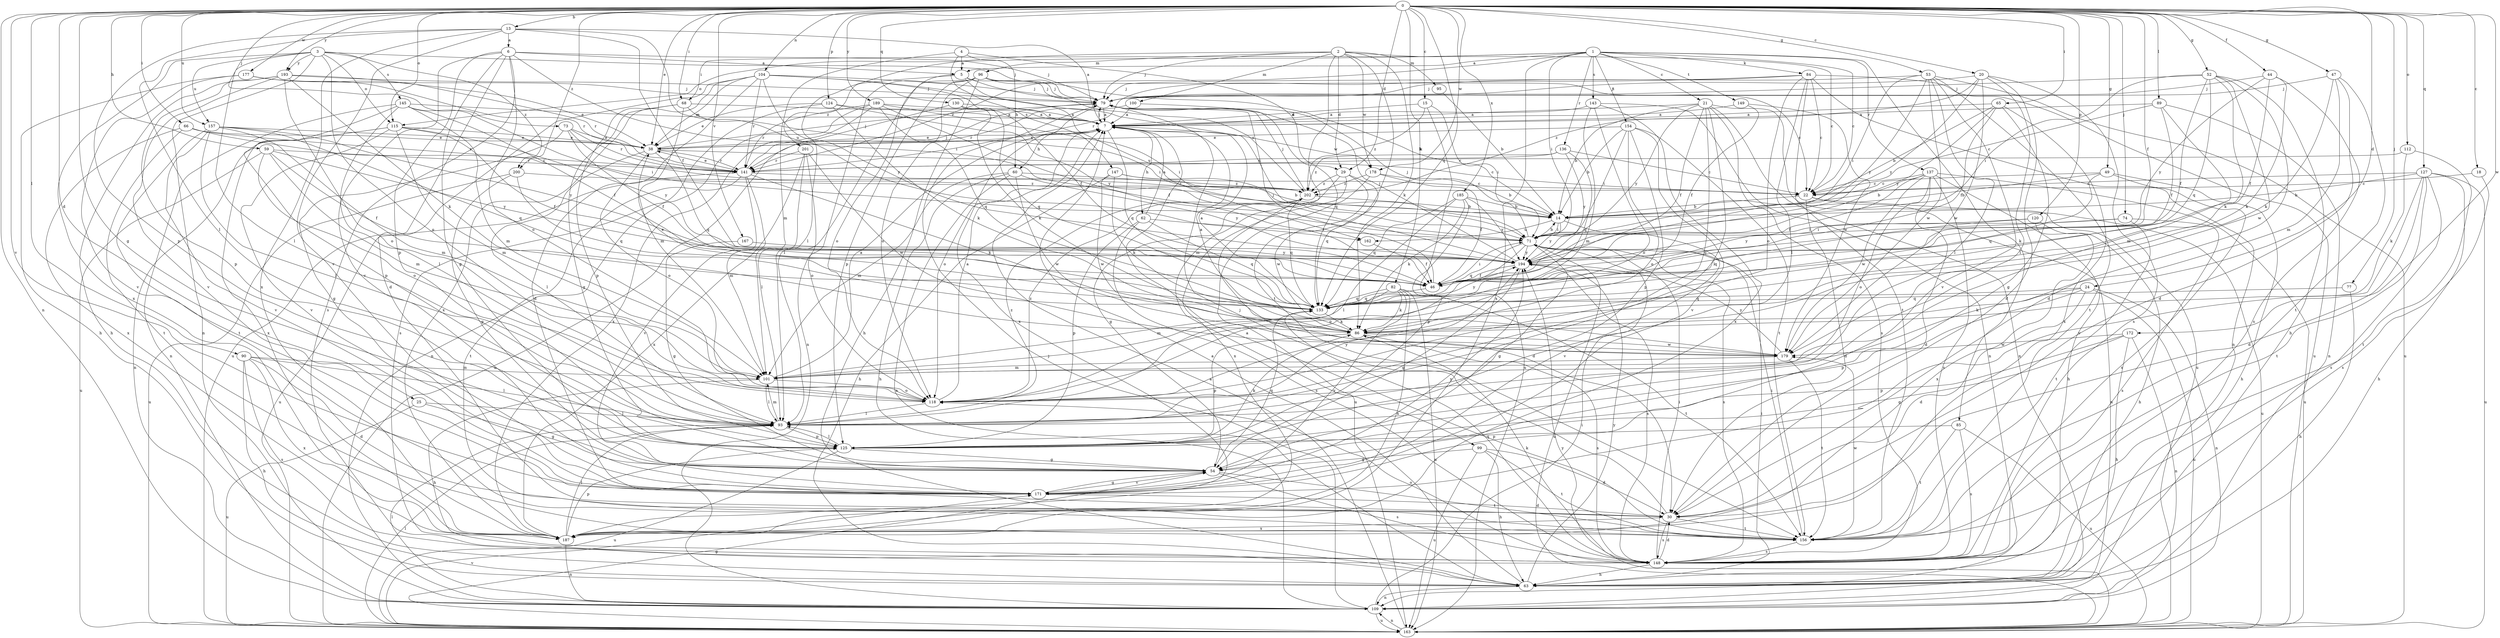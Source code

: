 strict digraph  {
0;
1;
2;
3;
4;
5;
6;
7;
13;
14;
15;
18;
20;
21;
22;
24;
25;
29;
30;
38;
44;
46;
47;
49;
52;
53;
54;
59;
60;
62;
63;
65;
66;
68;
71;
73;
74;
77;
79;
82;
84;
85;
86;
89;
90;
93;
95;
96;
99;
100;
101;
104;
109;
112;
115;
118;
120;
124;
125;
127;
130;
133;
136;
137;
141;
143;
145;
147;
148;
149;
154;
156;
157;
162;
163;
167;
171;
172;
177;
178;
179;
185;
187;
189;
193;
194;
200;
201;
202;
0 -> 13  [label=b];
0 -> 15  [label=c];
0 -> 18  [label=c];
0 -> 20  [label=c];
0 -> 24  [label=d];
0 -> 25  [label=d];
0 -> 29  [label=d];
0 -> 38  [label=e];
0 -> 44  [label=f];
0 -> 46  [label=f];
0 -> 47  [label=g];
0 -> 49  [label=g];
0 -> 52  [label=g];
0 -> 53  [label=g];
0 -> 54  [label=g];
0 -> 59  [label=h];
0 -> 65  [label=i];
0 -> 66  [label=i];
0 -> 68  [label=i];
0 -> 73  [label=j];
0 -> 74  [label=j];
0 -> 77  [label=j];
0 -> 82  [label=k];
0 -> 89  [label=l];
0 -> 90  [label=l];
0 -> 104  [label=n];
0 -> 109  [label=n];
0 -> 112  [label=o];
0 -> 115  [label=o];
0 -> 120  [label=p];
0 -> 124  [label=p];
0 -> 127  [label=q];
0 -> 130  [label=q];
0 -> 133  [label=q];
0 -> 157  [label=u];
0 -> 167  [label=v];
0 -> 171  [label=v];
0 -> 172  [label=w];
0 -> 177  [label=w];
0 -> 178  [label=w];
0 -> 185  [label=x];
0 -> 189  [label=y];
0 -> 193  [label=y];
0 -> 200  [label=z];
1 -> 5  [label=a];
1 -> 21  [label=c];
1 -> 22  [label=c];
1 -> 68  [label=i];
1 -> 71  [label=i];
1 -> 84  [label=k];
1 -> 85  [label=k];
1 -> 115  [label=o];
1 -> 136  [label=r];
1 -> 137  [label=r];
1 -> 141  [label=r];
1 -> 143  [label=s];
1 -> 149  [label=t];
1 -> 154  [label=t];
1 -> 187  [label=x];
2 -> 22  [label=c];
2 -> 29  [label=d];
2 -> 79  [label=j];
2 -> 86  [label=k];
2 -> 93  [label=l];
2 -> 95  [label=m];
2 -> 96  [label=m];
2 -> 99  [label=m];
2 -> 100  [label=m];
2 -> 156  [label=t];
2 -> 178  [label=w];
3 -> 79  [label=j];
3 -> 93  [label=l];
3 -> 109  [label=n];
3 -> 115  [label=o];
3 -> 118  [label=o];
3 -> 145  [label=s];
3 -> 157  [label=u];
3 -> 187  [label=x];
3 -> 193  [label=y];
3 -> 200  [label=z];
4 -> 5  [label=a];
4 -> 29  [label=d];
4 -> 60  [label=h];
4 -> 101  [label=m];
4 -> 147  [label=s];
5 -> 79  [label=j];
5 -> 118  [label=o];
5 -> 162  [label=u];
5 -> 201  [label=z];
5 -> 202  [label=z];
6 -> 5  [label=a];
6 -> 30  [label=d];
6 -> 54  [label=g];
6 -> 71  [label=i];
6 -> 79  [label=j];
6 -> 118  [label=o];
6 -> 125  [label=p];
6 -> 148  [label=s];
6 -> 171  [label=v];
7 -> 38  [label=e];
7 -> 60  [label=h];
7 -> 62  [label=h];
7 -> 79  [label=j];
7 -> 118  [label=o];
7 -> 133  [label=q];
7 -> 178  [label=w];
13 -> 6  [label=a];
13 -> 7  [label=a];
13 -> 46  [label=f];
13 -> 93  [label=l];
13 -> 125  [label=p];
13 -> 162  [label=u];
13 -> 171  [label=v];
13 -> 187  [label=x];
14 -> 71  [label=i];
14 -> 162  [label=u];
14 -> 171  [label=v];
14 -> 194  [label=y];
15 -> 7  [label=a];
15 -> 71  [label=i];
15 -> 163  [label=u];
15 -> 202  [label=z];
18 -> 22  [label=c];
18 -> 148  [label=s];
20 -> 30  [label=d];
20 -> 79  [label=j];
20 -> 93  [label=l];
20 -> 148  [label=s];
20 -> 179  [label=w];
20 -> 194  [label=y];
20 -> 202  [label=z];
21 -> 7  [label=a];
21 -> 14  [label=b];
21 -> 46  [label=f];
21 -> 93  [label=l];
21 -> 109  [label=n];
21 -> 118  [label=o];
21 -> 148  [label=s];
21 -> 163  [label=u];
21 -> 194  [label=y];
22 -> 14  [label=b];
22 -> 30  [label=d];
22 -> 109  [label=n];
22 -> 163  [label=u];
24 -> 30  [label=d];
24 -> 86  [label=k];
24 -> 109  [label=n];
24 -> 125  [label=p];
24 -> 133  [label=q];
24 -> 163  [label=u];
25 -> 54  [label=g];
25 -> 93  [label=l];
25 -> 163  [label=u];
29 -> 54  [label=g];
29 -> 133  [label=q];
29 -> 179  [label=w];
29 -> 187  [label=x];
29 -> 202  [label=z];
30 -> 79  [label=j];
30 -> 148  [label=s];
30 -> 156  [label=t];
30 -> 187  [label=x];
38 -> 7  [label=a];
38 -> 22  [label=c];
38 -> 79  [label=j];
38 -> 93  [label=l];
38 -> 118  [label=o];
38 -> 133  [label=q];
38 -> 141  [label=r];
44 -> 46  [label=f];
44 -> 79  [label=j];
44 -> 86  [label=k];
44 -> 148  [label=s];
44 -> 194  [label=y];
46 -> 71  [label=i];
46 -> 79  [label=j];
46 -> 133  [label=q];
47 -> 30  [label=d];
47 -> 79  [label=j];
47 -> 86  [label=k];
47 -> 101  [label=m];
47 -> 156  [label=t];
49 -> 14  [label=b];
49 -> 22  [label=c];
49 -> 63  [label=h];
49 -> 133  [label=q];
49 -> 148  [label=s];
52 -> 30  [label=d];
52 -> 46  [label=f];
52 -> 63  [label=h];
52 -> 71  [label=i];
52 -> 79  [label=j];
52 -> 86  [label=k];
52 -> 133  [label=q];
52 -> 179  [label=w];
53 -> 71  [label=i];
53 -> 79  [label=j];
53 -> 93  [label=l];
53 -> 156  [label=t];
53 -> 163  [label=u];
53 -> 171  [label=v];
53 -> 179  [label=w];
53 -> 194  [label=y];
54 -> 133  [label=q];
54 -> 148  [label=s];
54 -> 156  [label=t];
54 -> 171  [label=v];
59 -> 46  [label=f];
59 -> 101  [label=m];
59 -> 118  [label=o];
59 -> 141  [label=r];
59 -> 163  [label=u];
59 -> 194  [label=y];
60 -> 63  [label=h];
60 -> 101  [label=m];
60 -> 109  [label=n];
60 -> 179  [label=w];
60 -> 194  [label=y];
60 -> 202  [label=z];
62 -> 7  [label=a];
62 -> 71  [label=i];
62 -> 125  [label=p];
62 -> 133  [label=q];
62 -> 148  [label=s];
63 -> 7  [label=a];
63 -> 71  [label=i];
63 -> 109  [label=n];
63 -> 194  [label=y];
65 -> 7  [label=a];
65 -> 14  [label=b];
65 -> 46  [label=f];
65 -> 54  [label=g];
65 -> 187  [label=x];
65 -> 194  [label=y];
66 -> 22  [label=c];
66 -> 38  [label=e];
66 -> 141  [label=r];
66 -> 156  [label=t];
66 -> 187  [label=x];
68 -> 7  [label=a];
68 -> 54  [label=g];
68 -> 71  [label=i];
68 -> 101  [label=m];
68 -> 125  [label=p];
71 -> 14  [label=b];
71 -> 54  [label=g];
71 -> 79  [label=j];
71 -> 118  [label=o];
71 -> 133  [label=q];
71 -> 148  [label=s];
71 -> 163  [label=u];
71 -> 194  [label=y];
73 -> 14  [label=b];
73 -> 38  [label=e];
73 -> 46  [label=f];
73 -> 54  [label=g];
73 -> 141  [label=r];
74 -> 71  [label=i];
74 -> 148  [label=s];
74 -> 156  [label=t];
74 -> 194  [label=y];
77 -> 63  [label=h];
77 -> 133  [label=q];
79 -> 7  [label=a];
79 -> 187  [label=x];
82 -> 86  [label=k];
82 -> 101  [label=m];
82 -> 133  [label=q];
82 -> 156  [label=t];
82 -> 163  [label=u];
82 -> 171  [label=v];
82 -> 187  [label=x];
84 -> 22  [label=c];
84 -> 79  [label=j];
84 -> 93  [label=l];
84 -> 109  [label=n];
84 -> 118  [label=o];
84 -> 141  [label=r];
84 -> 156  [label=t];
84 -> 163  [label=u];
85 -> 125  [label=p];
85 -> 148  [label=s];
85 -> 156  [label=t];
85 -> 163  [label=u];
86 -> 7  [label=a];
86 -> 125  [label=p];
86 -> 148  [label=s];
86 -> 179  [label=w];
89 -> 7  [label=a];
89 -> 22  [label=c];
89 -> 46  [label=f];
89 -> 101  [label=m];
89 -> 109  [label=n];
90 -> 30  [label=d];
90 -> 63  [label=h];
90 -> 93  [label=l];
90 -> 101  [label=m];
90 -> 148  [label=s];
90 -> 187  [label=x];
93 -> 101  [label=m];
93 -> 125  [label=p];
93 -> 194  [label=y];
93 -> 202  [label=z];
95 -> 14  [label=b];
96 -> 14  [label=b];
96 -> 22  [label=c];
96 -> 63  [label=h];
96 -> 79  [label=j];
96 -> 93  [label=l];
96 -> 109  [label=n];
96 -> 118  [label=o];
96 -> 125  [label=p];
99 -> 30  [label=d];
99 -> 54  [label=g];
99 -> 63  [label=h];
99 -> 156  [label=t];
99 -> 163  [label=u];
100 -> 7  [label=a];
100 -> 133  [label=q];
100 -> 141  [label=r];
101 -> 7  [label=a];
101 -> 63  [label=h];
101 -> 93  [label=l];
101 -> 118  [label=o];
104 -> 30  [label=d];
104 -> 38  [label=e];
104 -> 46  [label=f];
104 -> 71  [label=i];
104 -> 79  [label=j];
104 -> 141  [label=r];
104 -> 163  [label=u];
104 -> 187  [label=x];
104 -> 194  [label=y];
109 -> 71  [label=i];
109 -> 79  [label=j];
109 -> 93  [label=l];
109 -> 163  [label=u];
112 -> 86  [label=k];
112 -> 141  [label=r];
112 -> 156  [label=t];
115 -> 38  [label=e];
115 -> 46  [label=f];
115 -> 101  [label=m];
115 -> 109  [label=n];
115 -> 171  [label=v];
115 -> 187  [label=x];
115 -> 194  [label=y];
118 -> 7  [label=a];
118 -> 93  [label=l];
118 -> 202  [label=z];
120 -> 63  [label=h];
120 -> 71  [label=i];
120 -> 133  [label=q];
120 -> 187  [label=x];
124 -> 7  [label=a];
124 -> 38  [label=e];
124 -> 86  [label=k];
124 -> 148  [label=s];
124 -> 194  [label=y];
125 -> 54  [label=g];
125 -> 86  [label=k];
125 -> 93  [label=l];
125 -> 163  [label=u];
127 -> 14  [label=b];
127 -> 22  [label=c];
127 -> 30  [label=d];
127 -> 63  [label=h];
127 -> 148  [label=s];
127 -> 156  [label=t];
127 -> 163  [label=u];
127 -> 171  [label=v];
130 -> 7  [label=a];
130 -> 86  [label=k];
130 -> 133  [label=q];
130 -> 163  [label=u];
133 -> 7  [label=a];
133 -> 38  [label=e];
133 -> 86  [label=k];
133 -> 194  [label=y];
136 -> 22  [label=c];
136 -> 133  [label=q];
136 -> 141  [label=r];
136 -> 194  [label=y];
136 -> 202  [label=z];
137 -> 14  [label=b];
137 -> 22  [label=c];
137 -> 30  [label=d];
137 -> 46  [label=f];
137 -> 63  [label=h];
137 -> 118  [label=o];
137 -> 148  [label=s];
137 -> 163  [label=u];
137 -> 179  [label=w];
141 -> 38  [label=e];
141 -> 79  [label=j];
141 -> 86  [label=k];
141 -> 101  [label=m];
141 -> 156  [label=t];
141 -> 163  [label=u];
141 -> 171  [label=v];
141 -> 202  [label=z];
143 -> 7  [label=a];
143 -> 101  [label=m];
143 -> 109  [label=n];
143 -> 118  [label=o];
143 -> 187  [label=x];
145 -> 7  [label=a];
145 -> 46  [label=f];
145 -> 71  [label=i];
145 -> 93  [label=l];
145 -> 101  [label=m];
145 -> 109  [label=n];
145 -> 125  [label=p];
147 -> 14  [label=b];
147 -> 22  [label=c];
147 -> 63  [label=h];
147 -> 86  [label=k];
147 -> 179  [label=w];
148 -> 30  [label=d];
148 -> 63  [label=h];
148 -> 71  [label=i];
148 -> 86  [label=k];
148 -> 118  [label=o];
148 -> 133  [label=q];
149 -> 7  [label=a];
149 -> 46  [label=f];
149 -> 179  [label=w];
154 -> 14  [label=b];
154 -> 38  [label=e];
154 -> 71  [label=i];
154 -> 118  [label=o];
154 -> 125  [label=p];
154 -> 156  [label=t];
154 -> 171  [label=v];
156 -> 7  [label=a];
156 -> 71  [label=i];
156 -> 148  [label=s];
156 -> 179  [label=w];
157 -> 38  [label=e];
157 -> 93  [label=l];
157 -> 101  [label=m];
157 -> 133  [label=q];
157 -> 156  [label=t];
157 -> 171  [label=v];
157 -> 194  [label=y];
162 -> 46  [label=f];
163 -> 7  [label=a];
163 -> 54  [label=g];
163 -> 93  [label=l];
163 -> 109  [label=n];
163 -> 171  [label=v];
163 -> 194  [label=y];
167 -> 54  [label=g];
167 -> 194  [label=y];
171 -> 30  [label=d];
171 -> 54  [label=g];
171 -> 194  [label=y];
172 -> 54  [label=g];
172 -> 63  [label=h];
172 -> 109  [label=n];
172 -> 125  [label=p];
172 -> 179  [label=w];
177 -> 38  [label=e];
177 -> 63  [label=h];
177 -> 79  [label=j];
177 -> 141  [label=r];
177 -> 171  [label=v];
178 -> 14  [label=b];
178 -> 46  [label=f];
178 -> 163  [label=u];
178 -> 202  [label=z];
179 -> 101  [label=m];
179 -> 156  [label=t];
179 -> 194  [label=y];
185 -> 14  [label=b];
185 -> 86  [label=k];
185 -> 93  [label=l];
185 -> 125  [label=p];
185 -> 133  [label=q];
185 -> 194  [label=y];
187 -> 93  [label=l];
187 -> 109  [label=n];
187 -> 125  [label=p];
189 -> 7  [label=a];
189 -> 46  [label=f];
189 -> 71  [label=i];
189 -> 109  [label=n];
189 -> 133  [label=q];
189 -> 141  [label=r];
189 -> 187  [label=x];
193 -> 63  [label=h];
193 -> 79  [label=j];
193 -> 86  [label=k];
193 -> 118  [label=o];
193 -> 125  [label=p];
193 -> 141  [label=r];
193 -> 171  [label=v];
194 -> 46  [label=f];
194 -> 54  [label=g];
194 -> 79  [label=j];
194 -> 148  [label=s];
200 -> 54  [label=g];
200 -> 133  [label=q];
200 -> 163  [label=u];
200 -> 202  [label=z];
201 -> 93  [label=l];
201 -> 118  [label=o];
201 -> 141  [label=r];
201 -> 179  [label=w];
201 -> 187  [label=x];
202 -> 14  [label=b];
202 -> 30  [label=d];
202 -> 79  [label=j];
202 -> 133  [label=q];
}
